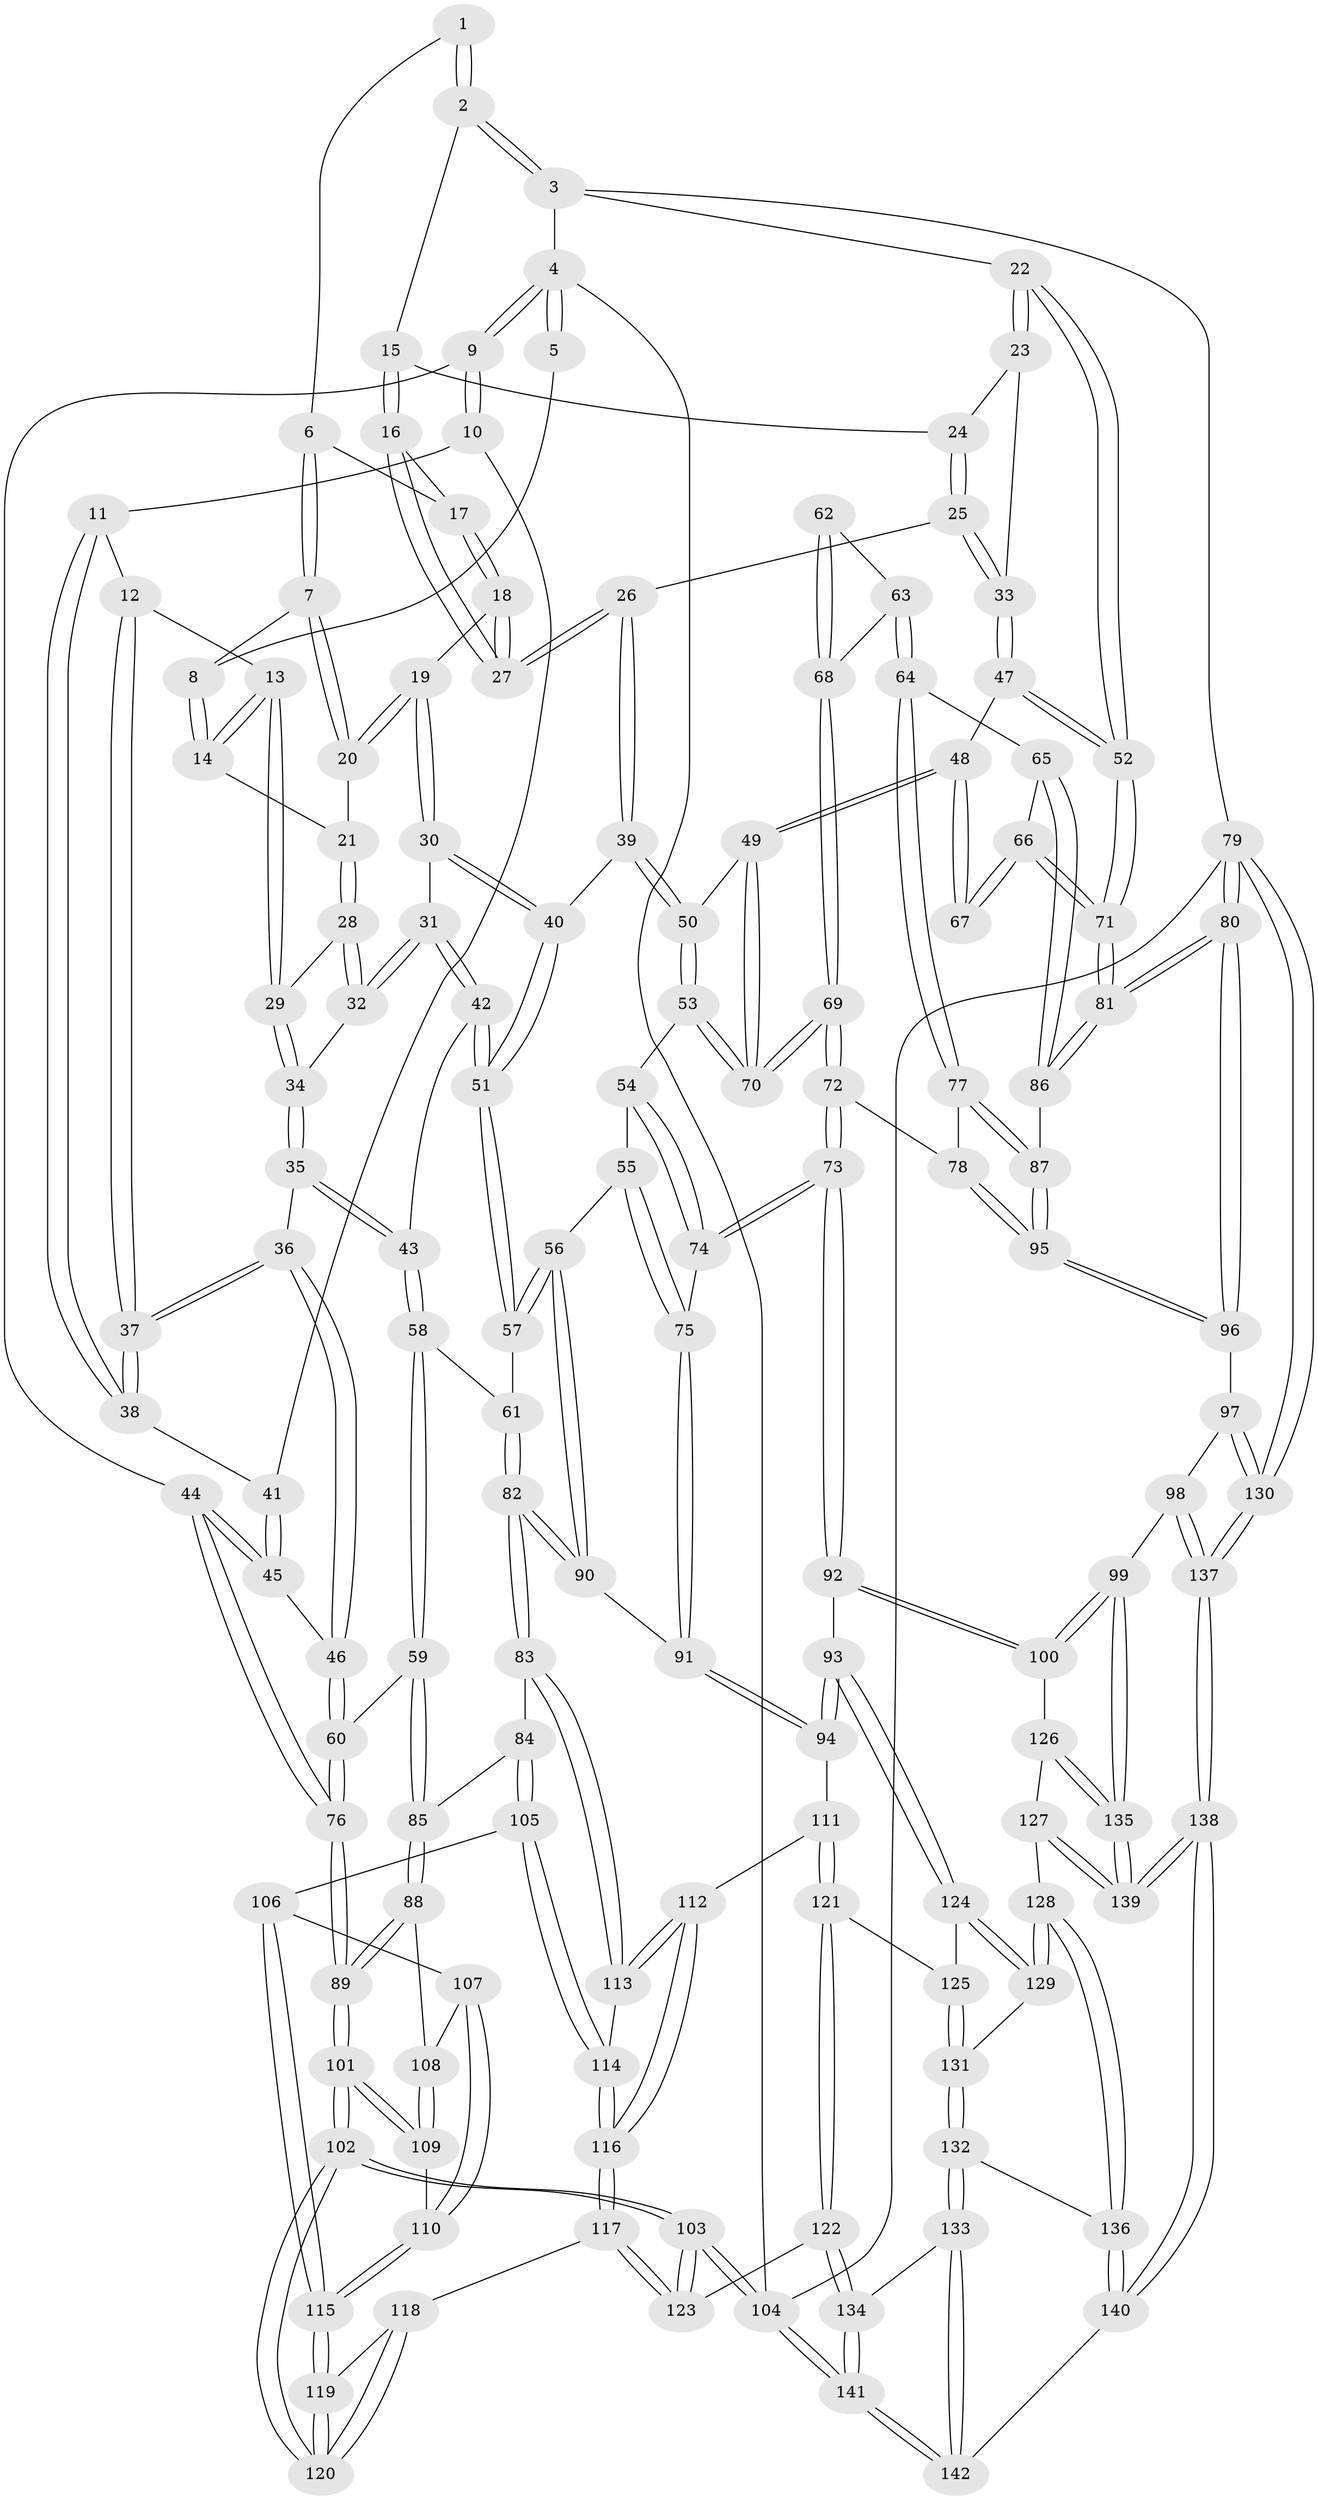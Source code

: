 // coarse degree distribution, {3: 0.16091954022988506, 4: 0.41379310344827586, 8: 0.011494252873563218, 5: 0.3448275862068966, 6: 0.05747126436781609, 2: 0.011494252873563218}
// Generated by graph-tools (version 1.1) at 2025/42/03/06/25 10:42:32]
// undirected, 142 vertices, 352 edges
graph export_dot {
graph [start="1"]
  node [color=gray90,style=filled];
  1 [pos="+0.5964865379100351+0"];
  2 [pos="+0.7547172720322068+0"];
  3 [pos="+1+0"];
  4 [pos="+0+0"];
  5 [pos="+0.26150915774583416+0"];
  6 [pos="+0.4903746129521149+0.054742213837263944"];
  7 [pos="+0.43853340903864185+0.06435951097110226"];
  8 [pos="+0.2614030108655084+0"];
  9 [pos="+0+0.01472240694371001"];
  10 [pos="+0.05339119504785217+0.11447617298789656"];
  11 [pos="+0.0692771725104509+0.11167364916085969"];
  12 [pos="+0.15946725900796097+0.06474707571253172"];
  13 [pos="+0.1789649330606118+0.04826771635976805"];
  14 [pos="+0.23202555945687073+0"];
  15 [pos="+0.6640884969259675+0.0003367079337989935"];
  16 [pos="+0.6190913357768818+0.06898976945916312"];
  17 [pos="+0.5095169354700992+0.06526226689151886"];
  18 [pos="+0.5107119905576163+0.14077657335704233"];
  19 [pos="+0.44600870906490053+0.1524486731489268"];
  20 [pos="+0.42714213944175133+0.10863058430486623"];
  21 [pos="+0.34815463366566013+0.11345154803305364"];
  22 [pos="+1+0"];
  23 [pos="+0.7374812755287231+0.1465247493682381"];
  24 [pos="+0.7170410857590497+0.11119420178060216"];
  25 [pos="+0.6234848349550881+0.20308706641112964"];
  26 [pos="+0.6089388846478908+0.19960018407973346"];
  27 [pos="+0.5998936969704332+0.1659133888880564"];
  28 [pos="+0.33117208252657643+0.1543415664595969"];
  29 [pos="+0.23411638078250505+0.1306608729435398"];
  30 [pos="+0.4350765601527102+0.1956897479612964"];
  31 [pos="+0.3728735061051854+0.2332018567513622"];
  32 [pos="+0.34005864728891405+0.1937374771610726"];
  33 [pos="+0.7190566440426749+0.2289538542560562"];
  34 [pos="+0.24605019500082678+0.20130918760155095"];
  35 [pos="+0.2189663212596715+0.26967167528848407"];
  36 [pos="+0.17843602970092393+0.2806573873760112"];
  37 [pos="+0.17698705276583265+0.27857980563470636"];
  38 [pos="+0.1289787476809238+0.24151516052724203"];
  39 [pos="+0.5530832032194413+0.272412375860357"];
  40 [pos="+0.5464626678784116+0.27314260173373306"];
  41 [pos="+0.040714376190849194+0.24330736123739288"];
  42 [pos="+0.35941284186218025+0.28289282980854924"];
  43 [pos="+0.3056352086653723+0.30263891137752547"];
  44 [pos="+0+0.35120513158520233"];
  45 [pos="+0.01927282449668271+0.27397008561468283"];
  46 [pos="+0.13967321819392636+0.3526225648720019"];
  47 [pos="+0.7218305293155379+0.2315602465844765"];
  48 [pos="+0.7349573359950149+0.3097662636870541"];
  49 [pos="+0.7214769730671297+0.33035389921426384"];
  50 [pos="+0.5840532793491318+0.3241415188459552"];
  51 [pos="+0.43582552853769374+0.3570942011917996"];
  52 [pos="+1+0.10213648649040365"];
  53 [pos="+0.5881424018950534+0.37261964203489245"];
  54 [pos="+0.5874119342378344+0.37429490000412646"];
  55 [pos="+0.5453782246989309+0.40851907214826133"];
  56 [pos="+0.4382476489232758+0.45526109016105526"];
  57 [pos="+0.43712229378384043+0.45388162384089076"];
  58 [pos="+0.28002114207783985+0.43323027019357613"];
  59 [pos="+0.173712737150138+0.4498140954122888"];
  60 [pos="+0.1381764058142183+0.3720082470190785"];
  61 [pos="+0.30547718095167464+0.44620537354147416"];
  62 [pos="+0.805095272327512+0.3611421354772923"];
  63 [pos="+0.8531855735892983+0.43475553718459203"];
  64 [pos="+0.9064610129037215+0.4466637860612689"];
  65 [pos="+0.9100914480926151+0.446046858857636"];
  66 [pos="+1+0.25288871185285344"];
  67 [pos="+0.7987609478517602+0.3251915581974554"];
  68 [pos="+0.7652395779386275+0.4396529484358879"];
  69 [pos="+0.7196953747543218+0.4512364715242601"];
  70 [pos="+0.7093295246285194+0.40731235246141895"];
  71 [pos="+1+0.19153523778631815"];
  72 [pos="+0.6901787087790165+0.5277812674031815"];
  73 [pos="+0.6870589707630994+0.5296245191308999"];
  74 [pos="+0.6407374704109421+0.5211386892674378"];
  75 [pos="+0.6302905689778808+0.5220510598771668"];
  76 [pos="+0+0.43371873727966154"];
  77 [pos="+0.799563187475392+0.5459432508147974"];
  78 [pos="+0.778094686223455+0.5560847660805573"];
  79 [pos="+1+1"];
  80 [pos="+1+0.7282017888896324"];
  81 [pos="+1+0.573583342281321"];
  82 [pos="+0.29995996658659496+0.607726359981714"];
  83 [pos="+0.29116839750721557+0.6177405430307293"];
  84 [pos="+0.16188694184939162+0.5461100258490027"];
  85 [pos="+0.1429069285915156+0.5279069464591063"];
  86 [pos="+0.9281001349147432+0.5668936786712855"];
  87 [pos="+0.9225308734874643+0.5762992321761993"];
  88 [pos="+0.11372389637375188+0.539740364651579"];
  89 [pos="+0+0.4555580542280319"];
  90 [pos="+0.46197137789261056+0.5255933652673369"];
  91 [pos="+0.4884824729126425+0.5511731828225799"];
  92 [pos="+0.6684216915754487+0.7232433403010505"];
  93 [pos="+0.5062287398423794+0.7088933062209524"];
  94 [pos="+0.4958025513590835+0.6930599628942647"];
  95 [pos="+0.8810970958525689+0.7340549071245619"];
  96 [pos="+0.8825324568709998+0.7499322451758706"];
  97 [pos="+0.8730990829652013+0.7591269650678546"];
  98 [pos="+0.852662341905893+0.7760941531305976"];
  99 [pos="+0.8007128329715361+0.7882410626603741"];
  100 [pos="+0.7023665210070512+0.7571140820337282"];
  101 [pos="+0+0.7686924836877302"];
  102 [pos="+0+1"];
  103 [pos="+0+1"];
  104 [pos="+0+1"];
  105 [pos="+0.17333521549924838+0.6877592223960458"];
  106 [pos="+0.16860362235193224+0.6893207840900033"];
  107 [pos="+0.11487747762543749+0.6456963993883176"];
  108 [pos="+0.1061734529344404+0.5590887917327766"];
  109 [pos="+0.010964567957209011+0.6878980762392941"];
  110 [pos="+0.09405489485202796+0.7169794558603078"];
  111 [pos="+0.3147657879443416+0.6894266963031535"];
  112 [pos="+0.31287919744452775+0.6883945902708581"];
  113 [pos="+0.29482257231949427+0.6489175881550076"];
  114 [pos="+0.17534488555940247+0.6884785263971528"];
  115 [pos="+0.10753047003483127+0.7283159587847167"];
  116 [pos="+0.2271171955721264+0.780612863576492"];
  117 [pos="+0.2132366446291141+0.8162663875931068"];
  118 [pos="+0.16782809313429353+0.8008439670047819"];
  119 [pos="+0.11169658252554658+0.7465811540599319"];
  120 [pos="+0+0.9205468074842634"];
  121 [pos="+0.36762497977491554+0.8333232906266508"];
  122 [pos="+0.2326772586042007+0.8641814678607862"];
  123 [pos="+0.23222209672029528+0.8639867016035794"];
  124 [pos="+0.4920351913202468+0.7535533662136658"];
  125 [pos="+0.39792387487547637+0.844690841787009"];
  126 [pos="+0.6132662040161919+0.873049547548924"];
  127 [pos="+0.5811386752228267+0.8885336907791852"];
  128 [pos="+0.560441048293748+0.889255907397123"];
  129 [pos="+0.550089711396949+0.8727769357279697"];
  130 [pos="+1+1"];
  131 [pos="+0.40149264331752094+0.8570280028665059"];
  132 [pos="+0.41960892772427055+0.9454867902298624"];
  133 [pos="+0.4195075898014451+0.9456948075550348"];
  134 [pos="+0.2839213299891976+0.9489164301636962"];
  135 [pos="+0.7329123446556524+0.9858771431261513"];
  136 [pos="+0.5257627568537238+0.9270117476191098"];
  137 [pos="+1+1"];
  138 [pos="+0.7285617337737752+1"];
  139 [pos="+0.7234840176511413+1"];
  140 [pos="+0.6516128718751883+1"];
  141 [pos="+0.21807771363140982+1"];
  142 [pos="+0.4184953719926719+1"];
  1 -- 2;
  1 -- 2;
  1 -- 6;
  2 -- 3;
  2 -- 3;
  2 -- 15;
  3 -- 4;
  3 -- 22;
  3 -- 79;
  4 -- 5;
  4 -- 5;
  4 -- 9;
  4 -- 9;
  4 -- 104;
  5 -- 8;
  6 -- 7;
  6 -- 7;
  6 -- 17;
  7 -- 8;
  7 -- 20;
  7 -- 20;
  8 -- 14;
  8 -- 14;
  9 -- 10;
  9 -- 10;
  9 -- 44;
  10 -- 11;
  10 -- 41;
  11 -- 12;
  11 -- 38;
  11 -- 38;
  12 -- 13;
  12 -- 37;
  12 -- 37;
  13 -- 14;
  13 -- 14;
  13 -- 29;
  13 -- 29;
  14 -- 21;
  15 -- 16;
  15 -- 16;
  15 -- 24;
  16 -- 17;
  16 -- 27;
  16 -- 27;
  17 -- 18;
  17 -- 18;
  18 -- 19;
  18 -- 27;
  18 -- 27;
  19 -- 20;
  19 -- 20;
  19 -- 30;
  19 -- 30;
  20 -- 21;
  21 -- 28;
  21 -- 28;
  22 -- 23;
  22 -- 23;
  22 -- 52;
  22 -- 52;
  23 -- 24;
  23 -- 33;
  24 -- 25;
  24 -- 25;
  25 -- 26;
  25 -- 33;
  25 -- 33;
  26 -- 27;
  26 -- 27;
  26 -- 39;
  26 -- 39;
  28 -- 29;
  28 -- 32;
  28 -- 32;
  29 -- 34;
  29 -- 34;
  30 -- 31;
  30 -- 40;
  30 -- 40;
  31 -- 32;
  31 -- 32;
  31 -- 42;
  31 -- 42;
  32 -- 34;
  33 -- 47;
  33 -- 47;
  34 -- 35;
  34 -- 35;
  35 -- 36;
  35 -- 43;
  35 -- 43;
  36 -- 37;
  36 -- 37;
  36 -- 46;
  36 -- 46;
  37 -- 38;
  37 -- 38;
  38 -- 41;
  39 -- 40;
  39 -- 50;
  39 -- 50;
  40 -- 51;
  40 -- 51;
  41 -- 45;
  41 -- 45;
  42 -- 43;
  42 -- 51;
  42 -- 51;
  43 -- 58;
  43 -- 58;
  44 -- 45;
  44 -- 45;
  44 -- 76;
  44 -- 76;
  45 -- 46;
  46 -- 60;
  46 -- 60;
  47 -- 48;
  47 -- 52;
  47 -- 52;
  48 -- 49;
  48 -- 49;
  48 -- 67;
  48 -- 67;
  49 -- 50;
  49 -- 70;
  49 -- 70;
  50 -- 53;
  50 -- 53;
  51 -- 57;
  51 -- 57;
  52 -- 71;
  52 -- 71;
  53 -- 54;
  53 -- 70;
  53 -- 70;
  54 -- 55;
  54 -- 74;
  54 -- 74;
  55 -- 56;
  55 -- 75;
  55 -- 75;
  56 -- 57;
  56 -- 57;
  56 -- 90;
  56 -- 90;
  57 -- 61;
  58 -- 59;
  58 -- 59;
  58 -- 61;
  59 -- 60;
  59 -- 85;
  59 -- 85;
  60 -- 76;
  60 -- 76;
  61 -- 82;
  61 -- 82;
  62 -- 63;
  62 -- 68;
  62 -- 68;
  63 -- 64;
  63 -- 64;
  63 -- 68;
  64 -- 65;
  64 -- 77;
  64 -- 77;
  65 -- 66;
  65 -- 86;
  65 -- 86;
  66 -- 67;
  66 -- 67;
  66 -- 71;
  66 -- 71;
  68 -- 69;
  68 -- 69;
  69 -- 70;
  69 -- 70;
  69 -- 72;
  69 -- 72;
  71 -- 81;
  71 -- 81;
  72 -- 73;
  72 -- 73;
  72 -- 78;
  73 -- 74;
  73 -- 74;
  73 -- 92;
  73 -- 92;
  74 -- 75;
  75 -- 91;
  75 -- 91;
  76 -- 89;
  76 -- 89;
  77 -- 78;
  77 -- 87;
  77 -- 87;
  78 -- 95;
  78 -- 95;
  79 -- 80;
  79 -- 80;
  79 -- 130;
  79 -- 130;
  79 -- 104;
  80 -- 81;
  80 -- 81;
  80 -- 96;
  80 -- 96;
  81 -- 86;
  81 -- 86;
  82 -- 83;
  82 -- 83;
  82 -- 90;
  82 -- 90;
  83 -- 84;
  83 -- 113;
  83 -- 113;
  84 -- 85;
  84 -- 105;
  84 -- 105;
  85 -- 88;
  85 -- 88;
  86 -- 87;
  87 -- 95;
  87 -- 95;
  88 -- 89;
  88 -- 89;
  88 -- 108;
  89 -- 101;
  89 -- 101;
  90 -- 91;
  91 -- 94;
  91 -- 94;
  92 -- 93;
  92 -- 100;
  92 -- 100;
  93 -- 94;
  93 -- 94;
  93 -- 124;
  93 -- 124;
  94 -- 111;
  95 -- 96;
  95 -- 96;
  96 -- 97;
  97 -- 98;
  97 -- 130;
  97 -- 130;
  98 -- 99;
  98 -- 137;
  98 -- 137;
  99 -- 100;
  99 -- 100;
  99 -- 135;
  99 -- 135;
  100 -- 126;
  101 -- 102;
  101 -- 102;
  101 -- 109;
  101 -- 109;
  102 -- 103;
  102 -- 103;
  102 -- 120;
  102 -- 120;
  103 -- 104;
  103 -- 104;
  103 -- 123;
  103 -- 123;
  104 -- 141;
  104 -- 141;
  105 -- 106;
  105 -- 114;
  105 -- 114;
  106 -- 107;
  106 -- 115;
  106 -- 115;
  107 -- 108;
  107 -- 110;
  107 -- 110;
  108 -- 109;
  108 -- 109;
  109 -- 110;
  110 -- 115;
  110 -- 115;
  111 -- 112;
  111 -- 121;
  111 -- 121;
  112 -- 113;
  112 -- 113;
  112 -- 116;
  112 -- 116;
  113 -- 114;
  114 -- 116;
  114 -- 116;
  115 -- 119;
  115 -- 119;
  116 -- 117;
  116 -- 117;
  117 -- 118;
  117 -- 123;
  117 -- 123;
  118 -- 119;
  118 -- 120;
  118 -- 120;
  119 -- 120;
  119 -- 120;
  121 -- 122;
  121 -- 122;
  121 -- 125;
  122 -- 123;
  122 -- 134;
  122 -- 134;
  124 -- 125;
  124 -- 129;
  124 -- 129;
  125 -- 131;
  125 -- 131;
  126 -- 127;
  126 -- 135;
  126 -- 135;
  127 -- 128;
  127 -- 139;
  127 -- 139;
  128 -- 129;
  128 -- 129;
  128 -- 136;
  128 -- 136;
  129 -- 131;
  130 -- 137;
  130 -- 137;
  131 -- 132;
  131 -- 132;
  132 -- 133;
  132 -- 133;
  132 -- 136;
  133 -- 134;
  133 -- 142;
  133 -- 142;
  134 -- 141;
  134 -- 141;
  135 -- 139;
  135 -- 139;
  136 -- 140;
  136 -- 140;
  137 -- 138;
  137 -- 138;
  138 -- 139;
  138 -- 139;
  138 -- 140;
  138 -- 140;
  140 -- 142;
  141 -- 142;
  141 -- 142;
}
